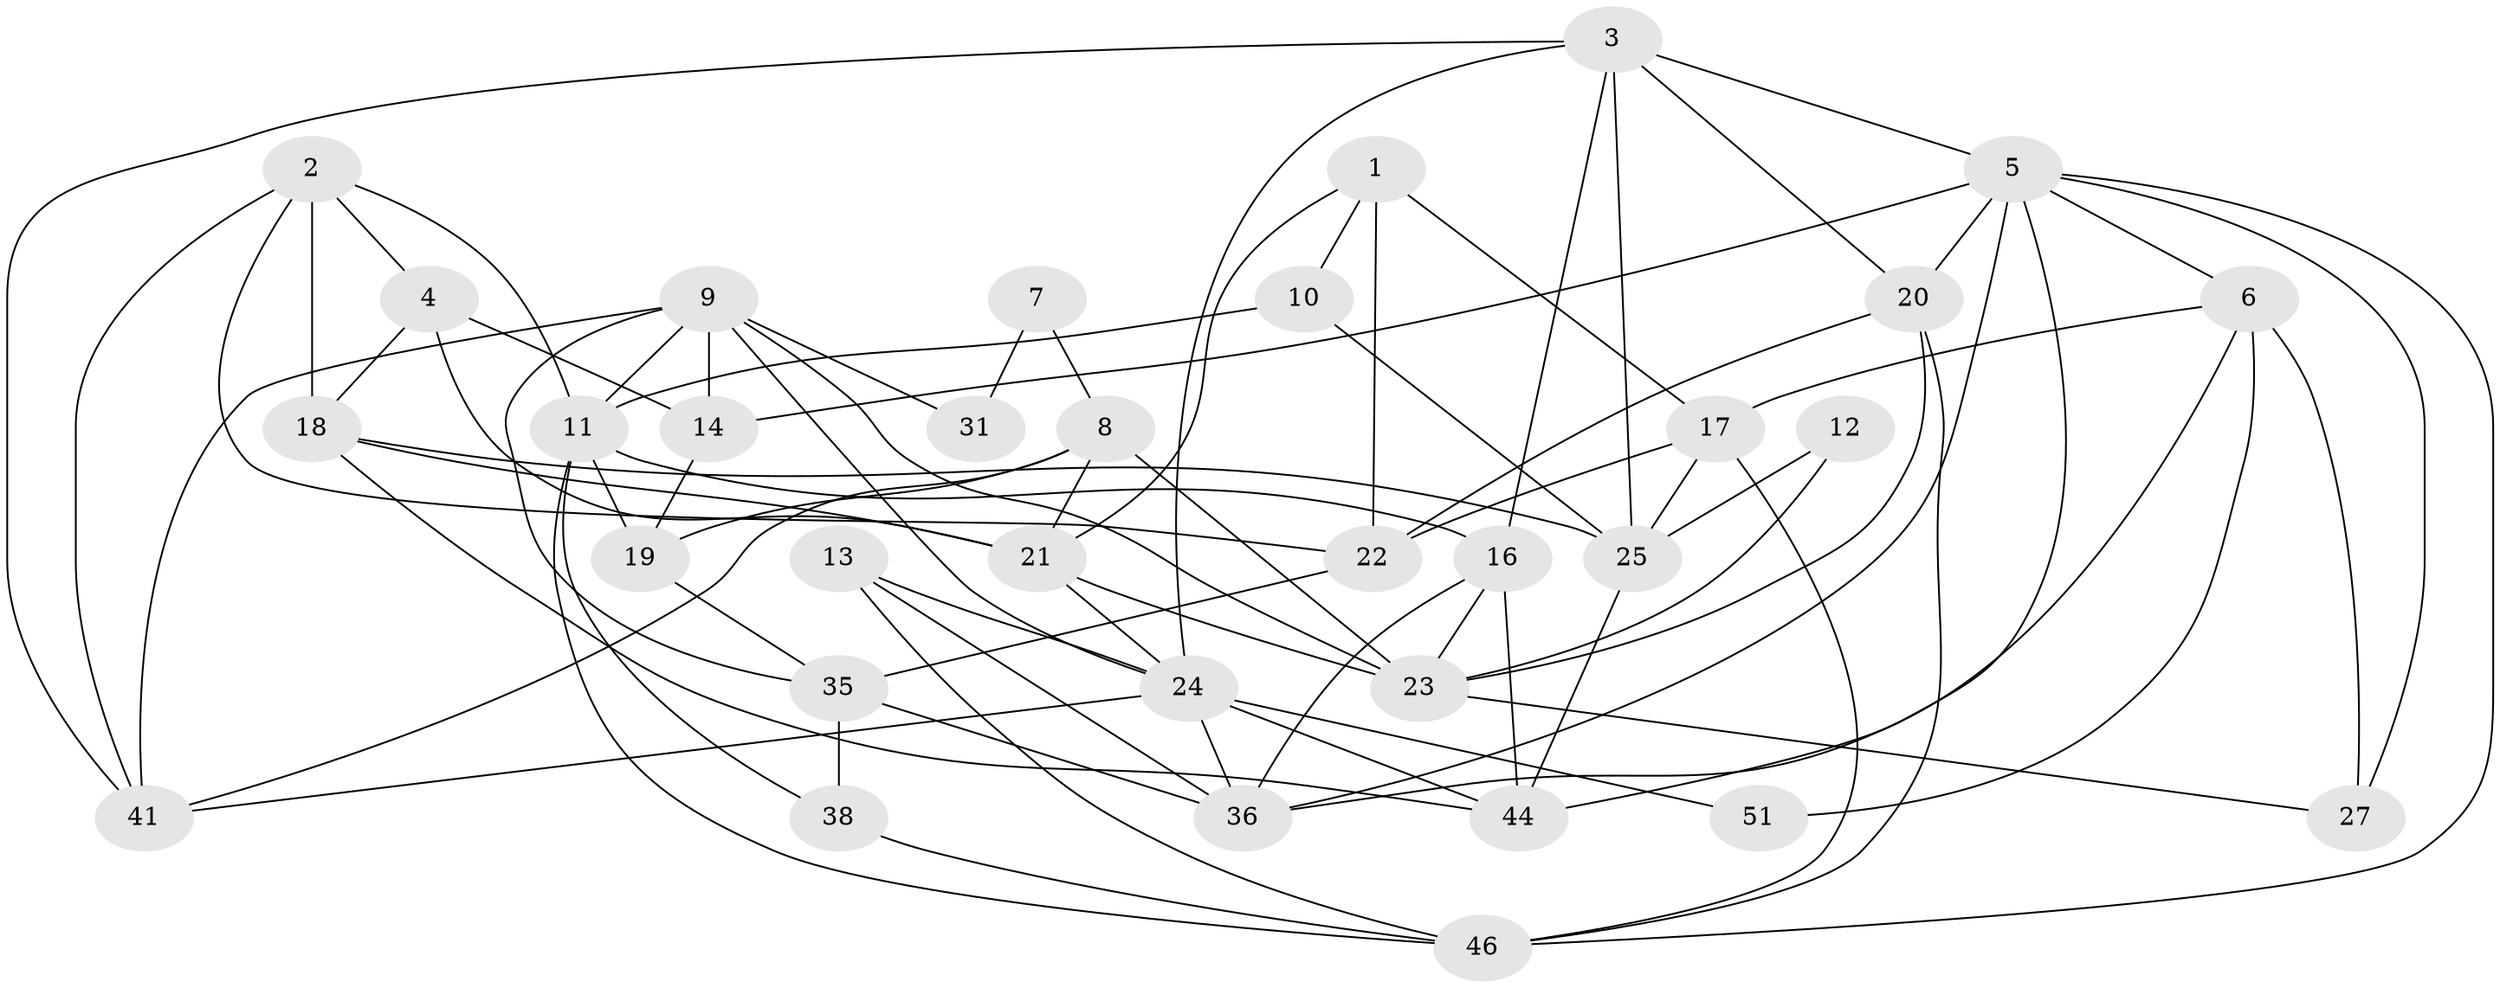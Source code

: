 // Generated by graph-tools (version 1.1) at 2025/52/02/27/25 19:52:02]
// undirected, 33 vertices, 79 edges
graph export_dot {
graph [start="1"]
  node [color=gray90,style=filled];
  1;
  2 [super="+47"];
  3 [super="+33"];
  4 [super="+43"];
  5 [super="+15"];
  6 [super="+39"];
  7;
  8 [super="+49"];
  9 [super="+53"];
  10 [super="+45"];
  11 [super="+26"];
  12;
  13;
  14;
  16;
  17 [super="+48"];
  18 [super="+34"];
  19;
  20;
  21;
  22 [super="+29"];
  23 [super="+30"];
  24 [super="+32"];
  25 [super="+40"];
  27 [super="+28"];
  31;
  35 [super="+37"];
  36 [super="+42"];
  38;
  41;
  44 [super="+52"];
  46 [super="+50"];
  51;
  1 -- 17;
  1 -- 10;
  1 -- 21;
  1 -- 22;
  2 -- 41;
  2 -- 18;
  2 -- 4;
  2 -- 11;
  2 -- 22;
  3 -- 20;
  3 -- 25;
  3 -- 16;
  3 -- 5;
  3 -- 24;
  3 -- 41;
  4 -- 14;
  4 -- 21;
  4 -- 18;
  5 -- 20 [weight=2];
  5 -- 27;
  5 -- 6;
  5 -- 46;
  5 -- 14;
  5 -- 44;
  5 -- 36;
  6 -- 27;
  6 -- 51;
  6 -- 17;
  6 -- 36;
  7 -- 8 [weight=2];
  7 -- 31;
  8 -- 19;
  8 -- 41;
  8 -- 21;
  8 -- 23;
  9 -- 14;
  9 -- 24;
  9 -- 11;
  9 -- 31;
  9 -- 41;
  9 -- 35;
  9 -- 23;
  10 -- 25;
  10 -- 11;
  11 -- 16;
  11 -- 19;
  11 -- 38;
  11 -- 46;
  12 -- 25;
  12 -- 23;
  13 -- 36;
  13 -- 46;
  13 -- 24;
  14 -- 19;
  16 -- 36;
  16 -- 44;
  16 -- 23;
  17 -- 46;
  17 -- 25;
  17 -- 22;
  18 -- 21;
  18 -- 44;
  18 -- 25;
  19 -- 35;
  20 -- 22;
  20 -- 23;
  20 -- 46;
  21 -- 24;
  21 -- 23;
  22 -- 35;
  23 -- 27;
  24 -- 41;
  24 -- 51;
  24 -- 44;
  24 -- 36;
  25 -- 44;
  35 -- 38;
  35 -- 36;
  38 -- 46;
}
